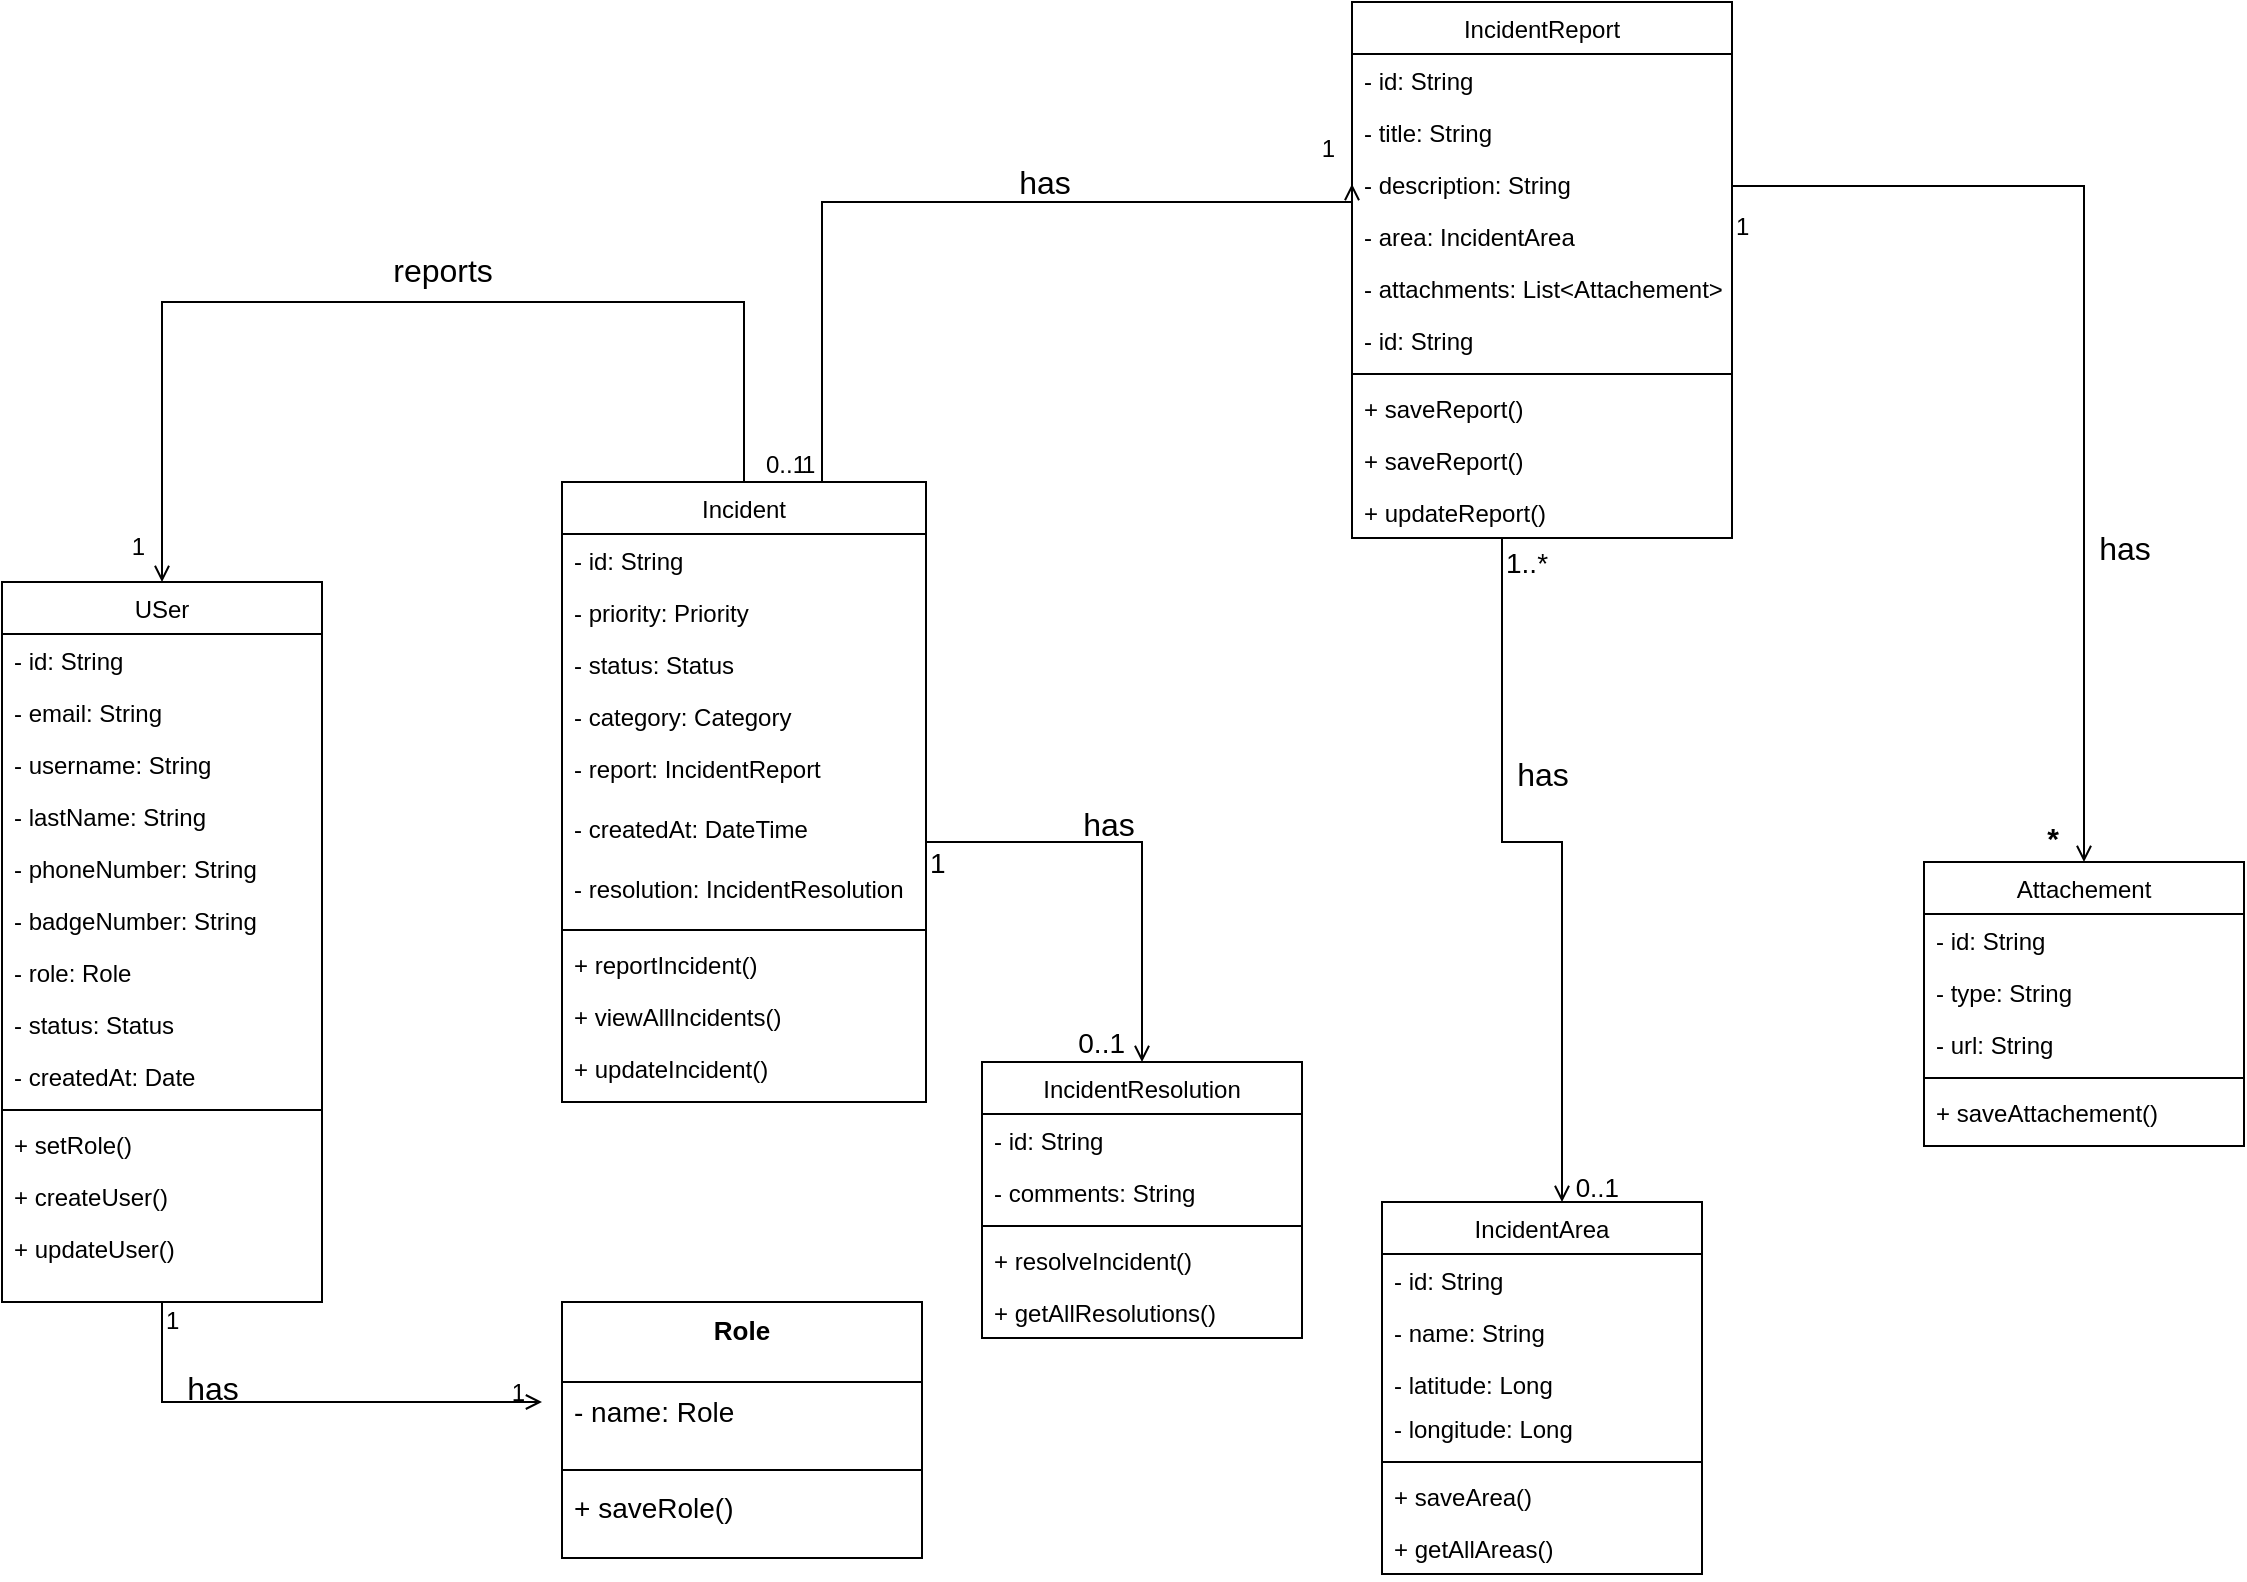<mxfile version="24.4.13" type="github">
  <diagram id="C5RBs43oDa-KdzZeNtuy" name="Page-1">
    <mxGraphModel dx="1793" dy="871" grid="1" gridSize="10" guides="1" tooltips="1" connect="1" arrows="1" fold="1" page="1" pageScale="1" pageWidth="827" pageHeight="1169" math="0" shadow="0">
      <root>
        <mxCell id="WIyWlLk6GJQsqaUBKTNV-0" />
        <mxCell id="WIyWlLk6GJQsqaUBKTNV-1" parent="WIyWlLk6GJQsqaUBKTNV-0" />
        <mxCell id="zkfFHV4jXpPFQw0GAbJ--6" value="USer" style="swimlane;fontStyle=0;align=center;verticalAlign=top;childLayout=stackLayout;horizontal=1;startSize=26;horizontalStack=0;resizeParent=1;resizeLast=0;collapsible=1;marginBottom=0;rounded=0;shadow=0;strokeWidth=1;" parent="WIyWlLk6GJQsqaUBKTNV-1" vertex="1">
          <mxGeometry x="120" y="310" width="160" height="360" as="geometry">
            <mxRectangle x="130" y="380" width="160" height="26" as="alternateBounds" />
          </mxGeometry>
        </mxCell>
        <mxCell id="VbX_uZjlgV8H0BJn9Auf-64" value="- id: String" style="text;align=left;verticalAlign=top;spacingLeft=4;spacingRight=4;overflow=hidden;rotatable=0;points=[[0,0.5],[1,0.5]];portConstraint=eastwest;" parent="zkfFHV4jXpPFQw0GAbJ--6" vertex="1">
          <mxGeometry y="26" width="160" height="26" as="geometry" />
        </mxCell>
        <mxCell id="VbX_uZjlgV8H0BJn9Auf-65" value="- email: String" style="text;align=left;verticalAlign=top;spacingLeft=4;spacingRight=4;overflow=hidden;rotatable=0;points=[[0,0.5],[1,0.5]];portConstraint=eastwest;" parent="zkfFHV4jXpPFQw0GAbJ--6" vertex="1">
          <mxGeometry y="52" width="160" height="26" as="geometry" />
        </mxCell>
        <mxCell id="VbX_uZjlgV8H0BJn9Auf-73" value="- username: String" style="text;align=left;verticalAlign=top;spacingLeft=4;spacingRight=4;overflow=hidden;rotatable=0;points=[[0,0.5],[1,0.5]];portConstraint=eastwest;" parent="zkfFHV4jXpPFQw0GAbJ--6" vertex="1">
          <mxGeometry y="78" width="160" height="26" as="geometry" />
        </mxCell>
        <mxCell id="VbX_uZjlgV8H0BJn9Auf-75" value="- lastName: String" style="text;align=left;verticalAlign=top;spacingLeft=4;spacingRight=4;overflow=hidden;rotatable=0;points=[[0,0.5],[1,0.5]];portConstraint=eastwest;" parent="zkfFHV4jXpPFQw0GAbJ--6" vertex="1">
          <mxGeometry y="104" width="160" height="26" as="geometry" />
        </mxCell>
        <mxCell id="VbX_uZjlgV8H0BJn9Auf-76" value="- phoneNumber: String" style="text;align=left;verticalAlign=top;spacingLeft=4;spacingRight=4;overflow=hidden;rotatable=0;points=[[0,0.5],[1,0.5]];portConstraint=eastwest;" parent="zkfFHV4jXpPFQw0GAbJ--6" vertex="1">
          <mxGeometry y="130" width="160" height="26" as="geometry" />
        </mxCell>
        <mxCell id="VbX_uZjlgV8H0BJn9Auf-78" value="- badgeNumber: String" style="text;align=left;verticalAlign=top;spacingLeft=4;spacingRight=4;overflow=hidden;rotatable=0;points=[[0,0.5],[1,0.5]];portConstraint=eastwest;" parent="zkfFHV4jXpPFQw0GAbJ--6" vertex="1">
          <mxGeometry y="156" width="160" height="26" as="geometry" />
        </mxCell>
        <mxCell id="VbX_uZjlgV8H0BJn9Auf-77" value="- role: Role" style="text;align=left;verticalAlign=top;spacingLeft=4;spacingRight=4;overflow=hidden;rotatable=0;points=[[0,0.5],[1,0.5]];portConstraint=eastwest;" parent="zkfFHV4jXpPFQw0GAbJ--6" vertex="1">
          <mxGeometry y="182" width="160" height="26" as="geometry" />
        </mxCell>
        <mxCell id="VbX_uZjlgV8H0BJn9Auf-74" value="- status: Status" style="text;align=left;verticalAlign=top;spacingLeft=4;spacingRight=4;overflow=hidden;rotatable=0;points=[[0,0.5],[1,0.5]];portConstraint=eastwest;" parent="zkfFHV4jXpPFQw0GAbJ--6" vertex="1">
          <mxGeometry y="208" width="160" height="26" as="geometry" />
        </mxCell>
        <mxCell id="VbX_uZjlgV8H0BJn9Auf-63" value="- createdAt: Date&#xa;" style="text;align=left;verticalAlign=top;spacingLeft=4;spacingRight=4;overflow=hidden;rotatable=0;points=[[0,0.5],[1,0.5]];portConstraint=eastwest;" parent="zkfFHV4jXpPFQw0GAbJ--6" vertex="1">
          <mxGeometry y="234" width="160" height="26" as="geometry" />
        </mxCell>
        <mxCell id="zkfFHV4jXpPFQw0GAbJ--9" value="" style="line;html=1;strokeWidth=1;align=left;verticalAlign=middle;spacingTop=-1;spacingLeft=3;spacingRight=3;rotatable=0;labelPosition=right;points=[];portConstraint=eastwest;" parent="zkfFHV4jXpPFQw0GAbJ--6" vertex="1">
          <mxGeometry y="260" width="160" height="8" as="geometry" />
        </mxCell>
        <mxCell id="zkfFHV4jXpPFQw0GAbJ--10" value="+ setRole()" style="text;align=left;verticalAlign=top;spacingLeft=4;spacingRight=4;overflow=hidden;rotatable=0;points=[[0,0.5],[1,0.5]];portConstraint=eastwest;fontStyle=0" parent="zkfFHV4jXpPFQw0GAbJ--6" vertex="1">
          <mxGeometry y="268" width="160" height="26" as="geometry" />
        </mxCell>
        <mxCell id="zkfFHV4jXpPFQw0GAbJ--11" value="+ createUser()" style="text;align=left;verticalAlign=top;spacingLeft=4;spacingRight=4;overflow=hidden;rotatable=0;points=[[0,0.5],[1,0.5]];portConstraint=eastwest;" parent="zkfFHV4jXpPFQw0GAbJ--6" vertex="1">
          <mxGeometry y="294" width="160" height="26" as="geometry" />
        </mxCell>
        <mxCell id="VbX_uZjlgV8H0BJn9Auf-62" value="+ updateUser()" style="text;align=left;verticalAlign=top;spacingLeft=4;spacingRight=4;overflow=hidden;rotatable=0;points=[[0,0.5],[1,0.5]];portConstraint=eastwest;" parent="zkfFHV4jXpPFQw0GAbJ--6" vertex="1">
          <mxGeometry y="320" width="160" height="26" as="geometry" />
        </mxCell>
        <mxCell id="zkfFHV4jXpPFQw0GAbJ--17" value="Incident" style="swimlane;fontStyle=0;align=center;verticalAlign=top;childLayout=stackLayout;horizontal=1;startSize=26;horizontalStack=0;resizeParent=1;resizeLast=0;collapsible=1;marginBottom=0;rounded=0;shadow=0;strokeWidth=1;" parent="WIyWlLk6GJQsqaUBKTNV-1" vertex="1">
          <mxGeometry x="400" y="260" width="182" height="310" as="geometry">
            <mxRectangle x="550" y="140" width="160" height="26" as="alternateBounds" />
          </mxGeometry>
        </mxCell>
        <mxCell id="zkfFHV4jXpPFQw0GAbJ--18" value="- id: String&#xa;" style="text;align=left;verticalAlign=top;spacingLeft=4;spacingRight=4;overflow=hidden;rotatable=0;points=[[0,0.5],[1,0.5]];portConstraint=eastwest;" parent="zkfFHV4jXpPFQw0GAbJ--17" vertex="1">
          <mxGeometry y="26" width="182" height="26" as="geometry" />
        </mxCell>
        <mxCell id="zkfFHV4jXpPFQw0GAbJ--19" value="- priority: Priority" style="text;align=left;verticalAlign=top;spacingLeft=4;spacingRight=4;overflow=hidden;rotatable=0;points=[[0,0.5],[1,0.5]];portConstraint=eastwest;rounded=0;shadow=0;html=0;" parent="zkfFHV4jXpPFQw0GAbJ--17" vertex="1">
          <mxGeometry y="52" width="182" height="26" as="geometry" />
        </mxCell>
        <mxCell id="zkfFHV4jXpPFQw0GAbJ--20" value="- status: Status" style="text;align=left;verticalAlign=top;spacingLeft=4;spacingRight=4;overflow=hidden;rotatable=0;points=[[0,0.5],[1,0.5]];portConstraint=eastwest;rounded=0;shadow=0;html=0;" parent="zkfFHV4jXpPFQw0GAbJ--17" vertex="1">
          <mxGeometry y="78" width="182" height="26" as="geometry" />
        </mxCell>
        <mxCell id="zkfFHV4jXpPFQw0GAbJ--21" value="- category: Category" style="text;align=left;verticalAlign=top;spacingLeft=4;spacingRight=4;overflow=hidden;rotatable=0;points=[[0,0.5],[1,0.5]];portConstraint=eastwest;rounded=0;shadow=0;html=0;" parent="zkfFHV4jXpPFQw0GAbJ--17" vertex="1">
          <mxGeometry y="104" width="182" height="26" as="geometry" />
        </mxCell>
        <mxCell id="zkfFHV4jXpPFQw0GAbJ--22" value="- report: IncidentReport" style="text;align=left;verticalAlign=top;spacingLeft=4;spacingRight=4;overflow=hidden;rotatable=0;points=[[0,0.5],[1,0.5]];portConstraint=eastwest;rounded=0;shadow=0;html=0;" parent="zkfFHV4jXpPFQw0GAbJ--17" vertex="1">
          <mxGeometry y="130" width="182" height="30" as="geometry" />
        </mxCell>
        <mxCell id="VbX_uZjlgV8H0BJn9Auf-20" value="- createdAt: DateTime" style="text;align=left;verticalAlign=top;spacingLeft=4;spacingRight=4;overflow=hidden;rotatable=0;points=[[0,0.5],[1,0.5]];portConstraint=eastwest;rounded=0;shadow=0;html=0;" parent="zkfFHV4jXpPFQw0GAbJ--17" vertex="1">
          <mxGeometry y="160" width="182" height="30" as="geometry" />
        </mxCell>
        <mxCell id="VbX_uZjlgV8H0BJn9Auf-19" value="- resolution: IncidentResolution" style="text;align=left;verticalAlign=top;spacingLeft=4;spacingRight=4;overflow=hidden;rotatable=0;points=[[0,0.5],[1,0.5]];portConstraint=eastwest;rounded=0;shadow=0;html=0;" parent="zkfFHV4jXpPFQw0GAbJ--17" vertex="1">
          <mxGeometry y="190" width="182" height="30" as="geometry" />
        </mxCell>
        <mxCell id="zkfFHV4jXpPFQw0GAbJ--23" value="" style="line;html=1;strokeWidth=1;align=left;verticalAlign=middle;spacingTop=-1;spacingLeft=3;spacingRight=3;rotatable=0;labelPosition=right;points=[];portConstraint=eastwest;" parent="zkfFHV4jXpPFQw0GAbJ--17" vertex="1">
          <mxGeometry y="220" width="182" height="8" as="geometry" />
        </mxCell>
        <mxCell id="zkfFHV4jXpPFQw0GAbJ--24" value="+ reportIncident()" style="text;align=left;verticalAlign=top;spacingLeft=4;spacingRight=4;overflow=hidden;rotatable=0;points=[[0,0.5],[1,0.5]];portConstraint=eastwest;" parent="zkfFHV4jXpPFQw0GAbJ--17" vertex="1">
          <mxGeometry y="228" width="182" height="26" as="geometry" />
        </mxCell>
        <mxCell id="zkfFHV4jXpPFQw0GAbJ--25" value="+ viewAllIncidents()" style="text;align=left;verticalAlign=top;spacingLeft=4;spacingRight=4;overflow=hidden;rotatable=0;points=[[0,0.5],[1,0.5]];portConstraint=eastwest;" parent="zkfFHV4jXpPFQw0GAbJ--17" vertex="1">
          <mxGeometry y="254" width="182" height="26" as="geometry" />
        </mxCell>
        <mxCell id="VbX_uZjlgV8H0BJn9Auf-21" value="+ updateIncident()" style="text;align=left;verticalAlign=top;spacingLeft=4;spacingRight=4;overflow=hidden;rotatable=0;points=[[0,0.5],[1,0.5]];portConstraint=eastwest;" parent="zkfFHV4jXpPFQw0GAbJ--17" vertex="1">
          <mxGeometry y="280" width="182" height="30" as="geometry" />
        </mxCell>
        <mxCell id="VbX_uZjlgV8H0BJn9Auf-0" value="IncidentResolution&#xa;" style="swimlane;fontStyle=0;align=center;verticalAlign=top;childLayout=stackLayout;horizontal=1;startSize=26;horizontalStack=0;resizeParent=1;resizeLast=0;collapsible=1;marginBottom=0;rounded=0;shadow=0;strokeWidth=1;" parent="WIyWlLk6GJQsqaUBKTNV-1" vertex="1">
          <mxGeometry x="610" y="550" width="160" height="138" as="geometry">
            <mxRectangle x="550" y="140" width="160" height="26" as="alternateBounds" />
          </mxGeometry>
        </mxCell>
        <mxCell id="VbX_uZjlgV8H0BJn9Auf-1" value="- id: String" style="text;align=left;verticalAlign=top;spacingLeft=4;spacingRight=4;overflow=hidden;rotatable=0;points=[[0,0.5],[1,0.5]];portConstraint=eastwest;" parent="VbX_uZjlgV8H0BJn9Auf-0" vertex="1">
          <mxGeometry y="26" width="160" height="26" as="geometry" />
        </mxCell>
        <mxCell id="VbX_uZjlgV8H0BJn9Auf-2" value="- comments: String" style="text;align=left;verticalAlign=top;spacingLeft=4;spacingRight=4;overflow=hidden;rotatable=0;points=[[0,0.5],[1,0.5]];portConstraint=eastwest;rounded=0;shadow=0;html=0;" parent="VbX_uZjlgV8H0BJn9Auf-0" vertex="1">
          <mxGeometry y="52" width="160" height="26" as="geometry" />
        </mxCell>
        <mxCell id="VbX_uZjlgV8H0BJn9Auf-6" value="" style="line;html=1;strokeWidth=1;align=left;verticalAlign=middle;spacingTop=-1;spacingLeft=3;spacingRight=3;rotatable=0;labelPosition=right;points=[];portConstraint=eastwest;" parent="VbX_uZjlgV8H0BJn9Auf-0" vertex="1">
          <mxGeometry y="78" width="160" height="8" as="geometry" />
        </mxCell>
        <mxCell id="VbX_uZjlgV8H0BJn9Auf-7" value="+ resolveIncident()" style="text;align=left;verticalAlign=top;spacingLeft=4;spacingRight=4;overflow=hidden;rotatable=0;points=[[0,0.5],[1,0.5]];portConstraint=eastwest;" parent="VbX_uZjlgV8H0BJn9Auf-0" vertex="1">
          <mxGeometry y="86" width="160" height="26" as="geometry" />
        </mxCell>
        <mxCell id="VbX_uZjlgV8H0BJn9Auf-61" value="+ getAllResolutions()" style="text;align=left;verticalAlign=top;spacingLeft=4;spacingRight=4;overflow=hidden;rotatable=0;points=[[0,0.5],[1,0.5]];portConstraint=eastwest;" parent="VbX_uZjlgV8H0BJn9Auf-0" vertex="1">
          <mxGeometry y="112" width="160" height="26" as="geometry" />
        </mxCell>
        <mxCell id="VbX_uZjlgV8H0BJn9Auf-9" value="Role" style="swimlane;fontStyle=1;align=center;verticalAlign=top;childLayout=stackLayout;horizontal=1;startSize=40;horizontalStack=0;resizeParent=1;resizeLast=0;collapsible=1;marginBottom=0;rounded=0;shadow=0;strokeWidth=1;fontSize=13;" parent="WIyWlLk6GJQsqaUBKTNV-1" vertex="1">
          <mxGeometry x="400" y="670" width="180" height="128" as="geometry">
            <mxRectangle x="230" y="140" width="160" height="26" as="alternateBounds" />
          </mxGeometry>
        </mxCell>
        <mxCell id="VbX_uZjlgV8H0BJn9Auf-10" value="- name: Role" style="text;align=left;verticalAlign=top;spacingLeft=4;spacingRight=4;overflow=hidden;rotatable=0;points=[[0,0.5],[1,0.5]];portConstraint=eastwest;fontSize=14;" parent="VbX_uZjlgV8H0BJn9Auf-9" vertex="1">
          <mxGeometry y="40" width="180" height="40" as="geometry" />
        </mxCell>
        <mxCell id="VbX_uZjlgV8H0BJn9Auf-11" value="" style="line;html=1;strokeWidth=1;align=left;verticalAlign=middle;spacingTop=-1;spacingLeft=3;spacingRight=3;rotatable=0;labelPosition=right;points=[];portConstraint=eastwest;" parent="VbX_uZjlgV8H0BJn9Auf-9" vertex="1">
          <mxGeometry y="80" width="180" height="8" as="geometry" />
        </mxCell>
        <mxCell id="VbX_uZjlgV8H0BJn9Auf-13" value="+ saveRole()" style="text;align=left;verticalAlign=top;spacingLeft=4;spacingRight=4;overflow=hidden;rotatable=0;points=[[0,0.5],[1,0.5]];portConstraint=eastwest;fontSize=14;" parent="VbX_uZjlgV8H0BJn9Auf-9" vertex="1">
          <mxGeometry y="88" width="180" height="40" as="geometry" />
        </mxCell>
        <mxCell id="VbX_uZjlgV8H0BJn9Auf-14" value="" style="endArrow=open;shadow=0;strokeWidth=1;rounded=0;curved=0;endFill=1;edgeStyle=elbowEdgeStyle;elbow=horizontal;exitX=0.5;exitY=1;exitDx=0;exitDy=0;" parent="WIyWlLk6GJQsqaUBKTNV-1" source="zkfFHV4jXpPFQw0GAbJ--6" edge="1">
          <mxGeometry x="0.5" y="41" relative="1" as="geometry">
            <mxPoint x="206" y="630.09" as="sourcePoint" />
            <mxPoint x="390" y="720" as="targetPoint" />
            <mxPoint x="-40" y="32" as="offset" />
            <Array as="points">
              <mxPoint x="200" y="700" />
            </Array>
          </mxGeometry>
        </mxCell>
        <mxCell id="VbX_uZjlgV8H0BJn9Auf-15" value="1" style="resizable=0;align=left;verticalAlign=bottom;labelBackgroundColor=none;fontSize=12;" parent="VbX_uZjlgV8H0BJn9Auf-14" connectable="0" vertex="1">
          <mxGeometry x="-1" relative="1" as="geometry">
            <mxPoint y="18" as="offset" />
          </mxGeometry>
        </mxCell>
        <mxCell id="VbX_uZjlgV8H0BJn9Auf-16" value="1" style="resizable=0;align=right;verticalAlign=bottom;labelBackgroundColor=none;fontSize=12;" parent="VbX_uZjlgV8H0BJn9Auf-14" connectable="0" vertex="1">
          <mxGeometry x="1" relative="1" as="geometry">
            <mxPoint x="-7" y="4" as="offset" />
          </mxGeometry>
        </mxCell>
        <mxCell id="VbX_uZjlgV8H0BJn9Auf-18" value="has" style="text;html=1;align=center;verticalAlign=middle;resizable=0;points=[];autosize=1;strokeColor=none;fillColor=none;fontSize=16;" parent="WIyWlLk6GJQsqaUBKTNV-1" vertex="1">
          <mxGeometry x="200" y="698" width="50" height="30" as="geometry" />
        </mxCell>
        <mxCell id="VbX_uZjlgV8H0BJn9Auf-22" value="" style="endArrow=open;shadow=0;strokeWidth=1;rounded=0;curved=0;endFill=1;edgeStyle=elbowEdgeStyle;elbow=vertical;entryX=0.5;entryY=0;entryDx=0;entryDy=0;exitX=1;exitY=0.5;exitDx=0;exitDy=0;" parent="WIyWlLk6GJQsqaUBKTNV-1" source="VbX_uZjlgV8H0BJn9Auf-19" target="VbX_uZjlgV8H0BJn9Auf-0" edge="1">
          <mxGeometry x="0.5" y="41" relative="1" as="geometry">
            <mxPoint x="710" y="340.09" as="sourcePoint" />
            <mxPoint x="918" y="340.09" as="targetPoint" />
            <mxPoint x="-40" y="32" as="offset" />
            <Array as="points">
              <mxPoint x="640" y="440" />
            </Array>
          </mxGeometry>
        </mxCell>
        <mxCell id="VbX_uZjlgV8H0BJn9Auf-23" value="1" style="resizable=0;align=left;verticalAlign=bottom;labelBackgroundColor=none;fontSize=14;" parent="VbX_uZjlgV8H0BJn9Auf-22" connectable="0" vertex="1">
          <mxGeometry x="-1" relative="1" as="geometry">
            <mxPoint y="-5" as="offset" />
          </mxGeometry>
        </mxCell>
        <mxCell id="VbX_uZjlgV8H0BJn9Auf-24" value="0..1" style="resizable=0;align=right;verticalAlign=bottom;labelBackgroundColor=none;fontSize=14;" parent="VbX_uZjlgV8H0BJn9Auf-22" connectable="0" vertex="1">
          <mxGeometry x="1" relative="1" as="geometry">
            <mxPoint x="-7" as="offset" />
          </mxGeometry>
        </mxCell>
        <mxCell id="VbX_uZjlgV8H0BJn9Auf-25" value="has" style="text;html=1;resizable=0;points=[];;align=center;verticalAlign=middle;labelBackgroundColor=none;rounded=0;shadow=0;strokeWidth=1;fontSize=16;" parent="VbX_uZjlgV8H0BJn9Auf-22" vertex="1" connectable="0">
          <mxGeometry x="0.5" y="49" relative="1" as="geometry">
            <mxPoint x="-66" y="-59" as="offset" />
          </mxGeometry>
        </mxCell>
        <mxCell id="VbX_uZjlgV8H0BJn9Auf-26" value="IncidentReport&#xa;" style="swimlane;fontStyle=0;align=center;verticalAlign=top;childLayout=stackLayout;horizontal=1;startSize=26;horizontalStack=0;resizeParent=1;resizeLast=0;collapsible=1;marginBottom=0;rounded=0;shadow=0;strokeWidth=1;" parent="WIyWlLk6GJQsqaUBKTNV-1" vertex="1">
          <mxGeometry x="795" y="20" width="190" height="268" as="geometry">
            <mxRectangle x="550" y="140" width="160" height="26" as="alternateBounds" />
          </mxGeometry>
        </mxCell>
        <mxCell id="VbX_uZjlgV8H0BJn9Auf-27" value="- id: String" style="text;align=left;verticalAlign=top;spacingLeft=4;spacingRight=4;overflow=hidden;rotatable=0;points=[[0,0.5],[1,0.5]];portConstraint=eastwest;" parent="VbX_uZjlgV8H0BJn9Auf-26" vertex="1">
          <mxGeometry y="26" width="190" height="26" as="geometry" />
        </mxCell>
        <mxCell id="VbX_uZjlgV8H0BJn9Auf-28" value="- title: String" style="text;align=left;verticalAlign=top;spacingLeft=4;spacingRight=4;overflow=hidden;rotatable=0;points=[[0,0.5],[1,0.5]];portConstraint=eastwest;rounded=0;shadow=0;html=0;" parent="VbX_uZjlgV8H0BJn9Auf-26" vertex="1">
          <mxGeometry y="52" width="190" height="26" as="geometry" />
        </mxCell>
        <mxCell id="VbX_uZjlgV8H0BJn9Auf-31" value="- description: String" style="text;align=left;verticalAlign=top;spacingLeft=4;spacingRight=4;overflow=hidden;rotatable=0;points=[[0,0.5],[1,0.5]];portConstraint=eastwest;" parent="VbX_uZjlgV8H0BJn9Auf-26" vertex="1">
          <mxGeometry y="78" width="190" height="26" as="geometry" />
        </mxCell>
        <mxCell id="VbX_uZjlgV8H0BJn9Auf-32" value="- area: IncidentArea" style="text;align=left;verticalAlign=top;spacingLeft=4;spacingRight=4;overflow=hidden;rotatable=0;points=[[0,0.5],[1,0.5]];portConstraint=eastwest;" parent="VbX_uZjlgV8H0BJn9Auf-26" vertex="1">
          <mxGeometry y="104" width="190" height="26" as="geometry" />
        </mxCell>
        <mxCell id="VbX_uZjlgV8H0BJn9Auf-33" value="- attachments: List&lt;Attachement&gt;" style="text;align=left;verticalAlign=top;spacingLeft=4;spacingRight=4;overflow=hidden;rotatable=0;points=[[0,0.5],[1,0.5]];portConstraint=eastwest;" parent="VbX_uZjlgV8H0BJn9Auf-26" vertex="1">
          <mxGeometry y="130" width="190" height="26" as="geometry" />
        </mxCell>
        <mxCell id="VbX_uZjlgV8H0BJn9Auf-34" value="- id: String" style="text;align=left;verticalAlign=top;spacingLeft=4;spacingRight=4;overflow=hidden;rotatable=0;points=[[0,0.5],[1,0.5]];portConstraint=eastwest;" parent="VbX_uZjlgV8H0BJn9Auf-26" vertex="1">
          <mxGeometry y="156" width="190" height="26" as="geometry" />
        </mxCell>
        <mxCell id="VbX_uZjlgV8H0BJn9Auf-29" value="" style="line;html=1;strokeWidth=1;align=left;verticalAlign=middle;spacingTop=-1;spacingLeft=3;spacingRight=3;rotatable=0;labelPosition=right;points=[];portConstraint=eastwest;" parent="VbX_uZjlgV8H0BJn9Auf-26" vertex="1">
          <mxGeometry y="182" width="190" height="8" as="geometry" />
        </mxCell>
        <mxCell id="VbX_uZjlgV8H0BJn9Auf-87" value="+ saveReport()" style="text;align=left;verticalAlign=top;spacingLeft=4;spacingRight=4;overflow=hidden;rotatable=0;points=[[0,0.5],[1,0.5]];portConstraint=eastwest;" parent="VbX_uZjlgV8H0BJn9Auf-26" vertex="1">
          <mxGeometry y="190" width="190" height="26" as="geometry" />
        </mxCell>
        <mxCell id="VbX_uZjlgV8H0BJn9Auf-30" value="+ saveReport()" style="text;align=left;verticalAlign=top;spacingLeft=4;spacingRight=4;overflow=hidden;rotatable=0;points=[[0,0.5],[1,0.5]];portConstraint=eastwest;" parent="VbX_uZjlgV8H0BJn9Auf-26" vertex="1">
          <mxGeometry y="216" width="190" height="26" as="geometry" />
        </mxCell>
        <mxCell id="VbX_uZjlgV8H0BJn9Auf-36" value="+ updateReport()" style="text;align=left;verticalAlign=top;spacingLeft=4;spacingRight=4;overflow=hidden;rotatable=0;points=[[0,0.5],[1,0.5]];portConstraint=eastwest;" parent="VbX_uZjlgV8H0BJn9Auf-26" vertex="1">
          <mxGeometry y="242" width="190" height="26" as="geometry" />
        </mxCell>
        <mxCell id="VbX_uZjlgV8H0BJn9Auf-37" value="IncidentArea&#xa;" style="swimlane;fontStyle=0;align=center;verticalAlign=top;childLayout=stackLayout;horizontal=1;startSize=26;horizontalStack=0;resizeParent=1;resizeLast=0;collapsible=1;marginBottom=0;rounded=0;shadow=0;strokeWidth=1;" parent="WIyWlLk6GJQsqaUBKTNV-1" vertex="1">
          <mxGeometry x="810" y="620" width="160" height="186" as="geometry">
            <mxRectangle x="550" y="140" width="160" height="26" as="alternateBounds" />
          </mxGeometry>
        </mxCell>
        <mxCell id="VbX_uZjlgV8H0BJn9Auf-38" value="- id: String" style="text;align=left;verticalAlign=top;spacingLeft=4;spacingRight=4;overflow=hidden;rotatable=0;points=[[0,0.5],[1,0.5]];portConstraint=eastwest;" parent="VbX_uZjlgV8H0BJn9Auf-37" vertex="1">
          <mxGeometry y="26" width="160" height="26" as="geometry" />
        </mxCell>
        <mxCell id="VbX_uZjlgV8H0BJn9Auf-39" value="- name: String" style="text;align=left;verticalAlign=top;spacingLeft=4;spacingRight=4;overflow=hidden;rotatable=0;points=[[0,0.5],[1,0.5]];portConstraint=eastwest;rounded=0;shadow=0;html=0;" parent="VbX_uZjlgV8H0BJn9Auf-37" vertex="1">
          <mxGeometry y="52" width="160" height="26" as="geometry" />
        </mxCell>
        <mxCell id="VbX_uZjlgV8H0BJn9Auf-42" value="- latitude: Long" style="text;align=left;verticalAlign=top;spacingLeft=4;spacingRight=4;overflow=hidden;rotatable=0;points=[[0,0.5],[1,0.5]];portConstraint=eastwest;rounded=0;shadow=0;html=0;" parent="VbX_uZjlgV8H0BJn9Auf-37" vertex="1">
          <mxGeometry y="78" width="160" height="22" as="geometry" />
        </mxCell>
        <mxCell id="VbX_uZjlgV8H0BJn9Auf-43" value="- longitude: Long" style="text;align=left;verticalAlign=top;spacingLeft=4;spacingRight=4;overflow=hidden;rotatable=0;points=[[0,0.5],[1,0.5]];portConstraint=eastwest;rounded=0;shadow=0;html=0;" parent="VbX_uZjlgV8H0BJn9Auf-37" vertex="1">
          <mxGeometry y="100" width="160" height="26" as="geometry" />
        </mxCell>
        <mxCell id="VbX_uZjlgV8H0BJn9Auf-40" value="" style="line;html=1;strokeWidth=1;align=left;verticalAlign=middle;spacingTop=-1;spacingLeft=3;spacingRight=3;rotatable=0;labelPosition=right;points=[];portConstraint=eastwest;" parent="VbX_uZjlgV8H0BJn9Auf-37" vertex="1">
          <mxGeometry y="126" width="160" height="8" as="geometry" />
        </mxCell>
        <mxCell id="VbX_uZjlgV8H0BJn9Auf-41" value="+ saveArea()" style="text;align=left;verticalAlign=top;spacingLeft=4;spacingRight=4;overflow=hidden;rotatable=0;points=[[0,0.5],[1,0.5]];portConstraint=eastwest;" parent="VbX_uZjlgV8H0BJn9Auf-37" vertex="1">
          <mxGeometry y="134" width="160" height="26" as="geometry" />
        </mxCell>
        <mxCell id="VbX_uZjlgV8H0BJn9Auf-60" value="+ getAllAreas()" style="text;align=left;verticalAlign=top;spacingLeft=4;spacingRight=4;overflow=hidden;rotatable=0;points=[[0,0.5],[1,0.5]];portConstraint=eastwest;" parent="VbX_uZjlgV8H0BJn9Auf-37" vertex="1">
          <mxGeometry y="160" width="160" height="26" as="geometry" />
        </mxCell>
        <mxCell id="VbX_uZjlgV8H0BJn9Auf-45" value="" style="endArrow=open;shadow=0;strokeWidth=1;rounded=0;curved=0;endFill=1;edgeStyle=elbowEdgeStyle;elbow=vertical;entryX=0.5;entryY=0;entryDx=0;entryDy=0;" parent="WIyWlLk6GJQsqaUBKTNV-1" edge="1" source="VbX_uZjlgV8H0BJn9Auf-36">
          <mxGeometry x="0.5" y="41" relative="1" as="geometry">
            <mxPoint x="900" y="290" as="sourcePoint" />
            <mxPoint x="900" y="620" as="targetPoint" />
            <mxPoint x="-40" y="32" as="offset" />
            <Array as="points">
              <mxPoint x="870" y="440" />
            </Array>
          </mxGeometry>
        </mxCell>
        <mxCell id="VbX_uZjlgV8H0BJn9Auf-46" value="1..*" style="resizable=0;align=left;verticalAlign=bottom;labelBackgroundColor=none;fontSize=14;" parent="VbX_uZjlgV8H0BJn9Auf-45" connectable="0" vertex="1">
          <mxGeometry x="-1" relative="1" as="geometry">
            <mxPoint y="22" as="offset" />
          </mxGeometry>
        </mxCell>
        <mxCell id="VbX_uZjlgV8H0BJn9Auf-47" value="0..1" style="resizable=0;align=right;verticalAlign=bottom;labelBackgroundColor=none;fontSize=13;" parent="VbX_uZjlgV8H0BJn9Auf-45" connectable="0" vertex="1">
          <mxGeometry x="1" relative="1" as="geometry">
            <mxPoint x="30" y="2" as="offset" />
          </mxGeometry>
        </mxCell>
        <mxCell id="VbX_uZjlgV8H0BJn9Auf-48" value="&lt;font style=&quot;font-size: 16px;&quot;&gt;has&lt;/font&gt;" style="text;html=1;resizable=0;points=[];;align=center;verticalAlign=middle;labelBackgroundColor=none;rounded=0;shadow=0;strokeWidth=1;fontSize=14;" parent="VbX_uZjlgV8H0BJn9Auf-45" vertex="1" connectable="0">
          <mxGeometry x="0.5" y="49" relative="1" as="geometry">
            <mxPoint x="-59" y="-124" as="offset" />
          </mxGeometry>
        </mxCell>
        <mxCell id="VbX_uZjlgV8H0BJn9Auf-53" value="Attachement" style="swimlane;fontStyle=0;align=center;verticalAlign=top;childLayout=stackLayout;horizontal=1;startSize=26;horizontalStack=0;resizeParent=1;resizeLast=0;collapsible=1;marginBottom=0;rounded=0;shadow=0;strokeWidth=1;" parent="WIyWlLk6GJQsqaUBKTNV-1" vertex="1">
          <mxGeometry x="1081" y="450" width="160" height="142" as="geometry">
            <mxRectangle x="550" y="140" width="160" height="26" as="alternateBounds" />
          </mxGeometry>
        </mxCell>
        <mxCell id="VbX_uZjlgV8H0BJn9Auf-54" value="- id: String" style="text;align=left;verticalAlign=top;spacingLeft=4;spacingRight=4;overflow=hidden;rotatable=0;points=[[0,0.5],[1,0.5]];portConstraint=eastwest;" parent="VbX_uZjlgV8H0BJn9Auf-53" vertex="1">
          <mxGeometry y="26" width="160" height="26" as="geometry" />
        </mxCell>
        <mxCell id="VbX_uZjlgV8H0BJn9Auf-55" value="- type: String" style="text;align=left;verticalAlign=top;spacingLeft=4;spacingRight=4;overflow=hidden;rotatable=0;points=[[0,0.5],[1,0.5]];portConstraint=eastwest;rounded=0;shadow=0;html=0;" parent="VbX_uZjlgV8H0BJn9Auf-53" vertex="1">
          <mxGeometry y="52" width="160" height="26" as="geometry" />
        </mxCell>
        <mxCell id="VbX_uZjlgV8H0BJn9Auf-59" value="- url: String" style="text;align=left;verticalAlign=top;spacingLeft=4;spacingRight=4;overflow=hidden;rotatable=0;points=[[0,0.5],[1,0.5]];portConstraint=eastwest;rounded=0;shadow=0;html=0;" parent="VbX_uZjlgV8H0BJn9Auf-53" vertex="1">
          <mxGeometry y="78" width="160" height="26" as="geometry" />
        </mxCell>
        <mxCell id="VbX_uZjlgV8H0BJn9Auf-56" value="" style="line;html=1;strokeWidth=1;align=left;verticalAlign=middle;spacingTop=-1;spacingLeft=3;spacingRight=3;rotatable=0;labelPosition=right;points=[];portConstraint=eastwest;" parent="VbX_uZjlgV8H0BJn9Auf-53" vertex="1">
          <mxGeometry y="104" width="160" height="8" as="geometry" />
        </mxCell>
        <mxCell id="VbX_uZjlgV8H0BJn9Auf-57" value="+ saveAttachement()" style="text;align=left;verticalAlign=top;spacingLeft=4;spacingRight=4;overflow=hidden;rotatable=0;points=[[0,0.5],[1,0.5]];portConstraint=eastwest;" parent="VbX_uZjlgV8H0BJn9Auf-53" vertex="1">
          <mxGeometry y="112" width="160" height="26" as="geometry" />
        </mxCell>
        <mxCell id="VbX_uZjlgV8H0BJn9Auf-82" value="" style="endArrow=open;shadow=0;strokeWidth=1;rounded=0;curved=0;endFill=1;edgeStyle=elbowEdgeStyle;elbow=vertical;exitX=0.5;exitY=0;exitDx=0;exitDy=0;" parent="WIyWlLk6GJQsqaUBKTNV-1" source="zkfFHV4jXpPFQw0GAbJ--17" edge="1">
          <mxGeometry x="0.5" y="41" relative="1" as="geometry">
            <mxPoint x="490" y="250" as="sourcePoint" />
            <mxPoint x="200" y="310" as="targetPoint" />
            <mxPoint x="-40" y="32" as="offset" />
            <Array as="points">
              <mxPoint x="764.72" y="170" />
            </Array>
          </mxGeometry>
        </mxCell>
        <mxCell id="VbX_uZjlgV8H0BJn9Auf-83" value="0..1" style="resizable=0;align=left;verticalAlign=bottom;labelBackgroundColor=none;fontSize=12;" parent="VbX_uZjlgV8H0BJn9Auf-82" connectable="0" vertex="1">
          <mxGeometry x="-1" relative="1" as="geometry">
            <mxPoint x="9" as="offset" />
          </mxGeometry>
        </mxCell>
        <mxCell id="VbX_uZjlgV8H0BJn9Auf-84" value="1" style="resizable=0;align=right;verticalAlign=bottom;labelBackgroundColor=none;fontSize=12;" parent="VbX_uZjlgV8H0BJn9Auf-82" connectable="0" vertex="1">
          <mxGeometry x="1" relative="1" as="geometry">
            <mxPoint x="-7" y="-9" as="offset" />
          </mxGeometry>
        </mxCell>
        <mxCell id="VbX_uZjlgV8H0BJn9Auf-85" value="reports" style="text;html=1;resizable=0;points=[];;align=center;verticalAlign=middle;labelBackgroundColor=none;rounded=0;shadow=0;strokeWidth=1;fontSize=16;" parent="VbX_uZjlgV8H0BJn9Auf-82" vertex="1" connectable="0">
          <mxGeometry x="0.5" y="49" relative="1" as="geometry">
            <mxPoint x="91" y="-26" as="offset" />
          </mxGeometry>
        </mxCell>
        <mxCell id="VbX_uZjlgV8H0BJn9Auf-97" value="" style="endArrow=open;shadow=0;strokeWidth=1;rounded=0;curved=0;endFill=1;edgeStyle=elbowEdgeStyle;elbow=vertical;exitX=1;exitY=0.5;exitDx=0;exitDy=0;entryX=0.5;entryY=0;entryDx=0;entryDy=0;" parent="WIyWlLk6GJQsqaUBKTNV-1" target="VbX_uZjlgV8H0BJn9Auf-53" edge="1" source="VbX_uZjlgV8H0BJn9Auf-32">
          <mxGeometry x="0.5" y="41" relative="1" as="geometry">
            <mxPoint x="930" y="110" as="sourcePoint" />
            <mxPoint x="1148.4" y="123.362" as="targetPoint" />
            <mxPoint x="-40" y="32" as="offset" />
            <Array as="points">
              <mxPoint x="1040" y="112" />
            </Array>
          </mxGeometry>
        </mxCell>
        <mxCell id="VbX_uZjlgV8H0BJn9Auf-98" value="1" style="resizable=0;align=left;verticalAlign=bottom;labelBackgroundColor=none;fontSize=12;" parent="VbX_uZjlgV8H0BJn9Auf-97" connectable="0" vertex="1">
          <mxGeometry x="-1" relative="1" as="geometry">
            <mxPoint y="4" as="offset" />
          </mxGeometry>
        </mxCell>
        <mxCell id="VbX_uZjlgV8H0BJn9Auf-99" value="*" style="resizable=0;align=right;verticalAlign=bottom;labelBackgroundColor=none;fontSize=15;fontStyle=1" parent="VbX_uZjlgV8H0BJn9Auf-97" connectable="0" vertex="1">
          <mxGeometry x="1" relative="1" as="geometry">
            <mxPoint x="-11" y="-2" as="offset" />
          </mxGeometry>
        </mxCell>
        <mxCell id="VbX_uZjlgV8H0BJn9Auf-100" value="has" style="text;html=1;resizable=0;points=[];;align=center;verticalAlign=middle;labelBackgroundColor=none;rounded=0;shadow=0;strokeWidth=1;fontSize=16;" parent="VbX_uZjlgV8H0BJn9Auf-97" vertex="1" connectable="0">
          <mxGeometry x="0.5" y="49" relative="1" as="geometry">
            <mxPoint x="-29" y="-23" as="offset" />
          </mxGeometry>
        </mxCell>
        <mxCell id="qSwzI8uUxE4pn5icthA--0" value="" style="endArrow=open;shadow=0;strokeWidth=1;rounded=0;curved=0;endFill=1;edgeStyle=elbowEdgeStyle;elbow=vertical;exitX=1;exitY=0;exitDx=0;exitDy=0;entryX=0;entryY=0.5;entryDx=0;entryDy=0;" edge="1" parent="WIyWlLk6GJQsqaUBKTNV-1" target="VbX_uZjlgV8H0BJn9Auf-31">
          <mxGeometry x="0.5" y="41" relative="1" as="geometry">
            <mxPoint x="530" y="260" as="sourcePoint" />
            <mxPoint x="760" y="110" as="targetPoint" />
            <mxPoint x="-40" y="32" as="offset" />
            <Array as="points">
              <mxPoint x="650" y="120" />
            </Array>
          </mxGeometry>
        </mxCell>
        <mxCell id="qSwzI8uUxE4pn5icthA--1" value="1" style="resizable=0;align=left;verticalAlign=bottom;labelBackgroundColor=none;fontSize=12;" connectable="0" vertex="1" parent="qSwzI8uUxE4pn5icthA--0">
          <mxGeometry x="-1" relative="1" as="geometry">
            <mxPoint x="-12" as="offset" />
          </mxGeometry>
        </mxCell>
        <mxCell id="qSwzI8uUxE4pn5icthA--2" value="1" style="resizable=0;align=right;verticalAlign=bottom;labelBackgroundColor=none;fontSize=12;" connectable="0" vertex="1" parent="qSwzI8uUxE4pn5icthA--0">
          <mxGeometry x="1" relative="1" as="geometry">
            <mxPoint x="-7" y="-9" as="offset" />
          </mxGeometry>
        </mxCell>
        <mxCell id="qSwzI8uUxE4pn5icthA--3" value="has" style="text;html=1;resizable=0;points=[];;align=center;verticalAlign=middle;labelBackgroundColor=none;rounded=0;shadow=0;strokeWidth=1;fontSize=16;" vertex="1" connectable="0" parent="qSwzI8uUxE4pn5icthA--0">
          <mxGeometry x="0.5" y="49" relative="1" as="geometry">
            <mxPoint x="-60" y="39" as="offset" />
          </mxGeometry>
        </mxCell>
      </root>
    </mxGraphModel>
  </diagram>
</mxfile>
